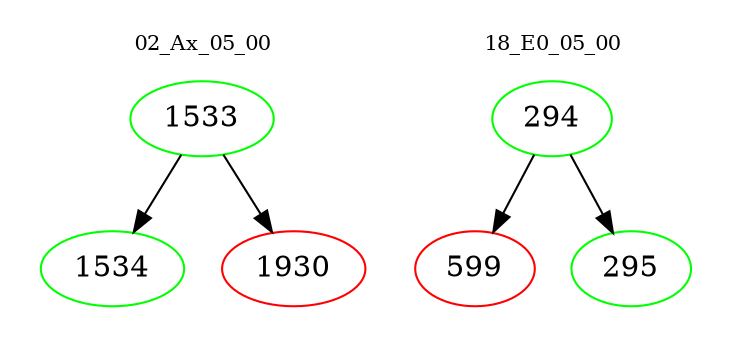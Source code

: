 digraph{
subgraph cluster_0 {
color = white
label = "02_Ax_05_00";
fontsize=10;
T0_1533 [label="1533", color="green"]
T0_1533 -> T0_1534 [color="black"]
T0_1534 [label="1534", color="green"]
T0_1533 -> T0_1930 [color="black"]
T0_1930 [label="1930", color="red"]
}
subgraph cluster_1 {
color = white
label = "18_E0_05_00";
fontsize=10;
T1_294 [label="294", color="green"]
T1_294 -> T1_599 [color="black"]
T1_599 [label="599", color="red"]
T1_294 -> T1_295 [color="black"]
T1_295 [label="295", color="green"]
}
}
